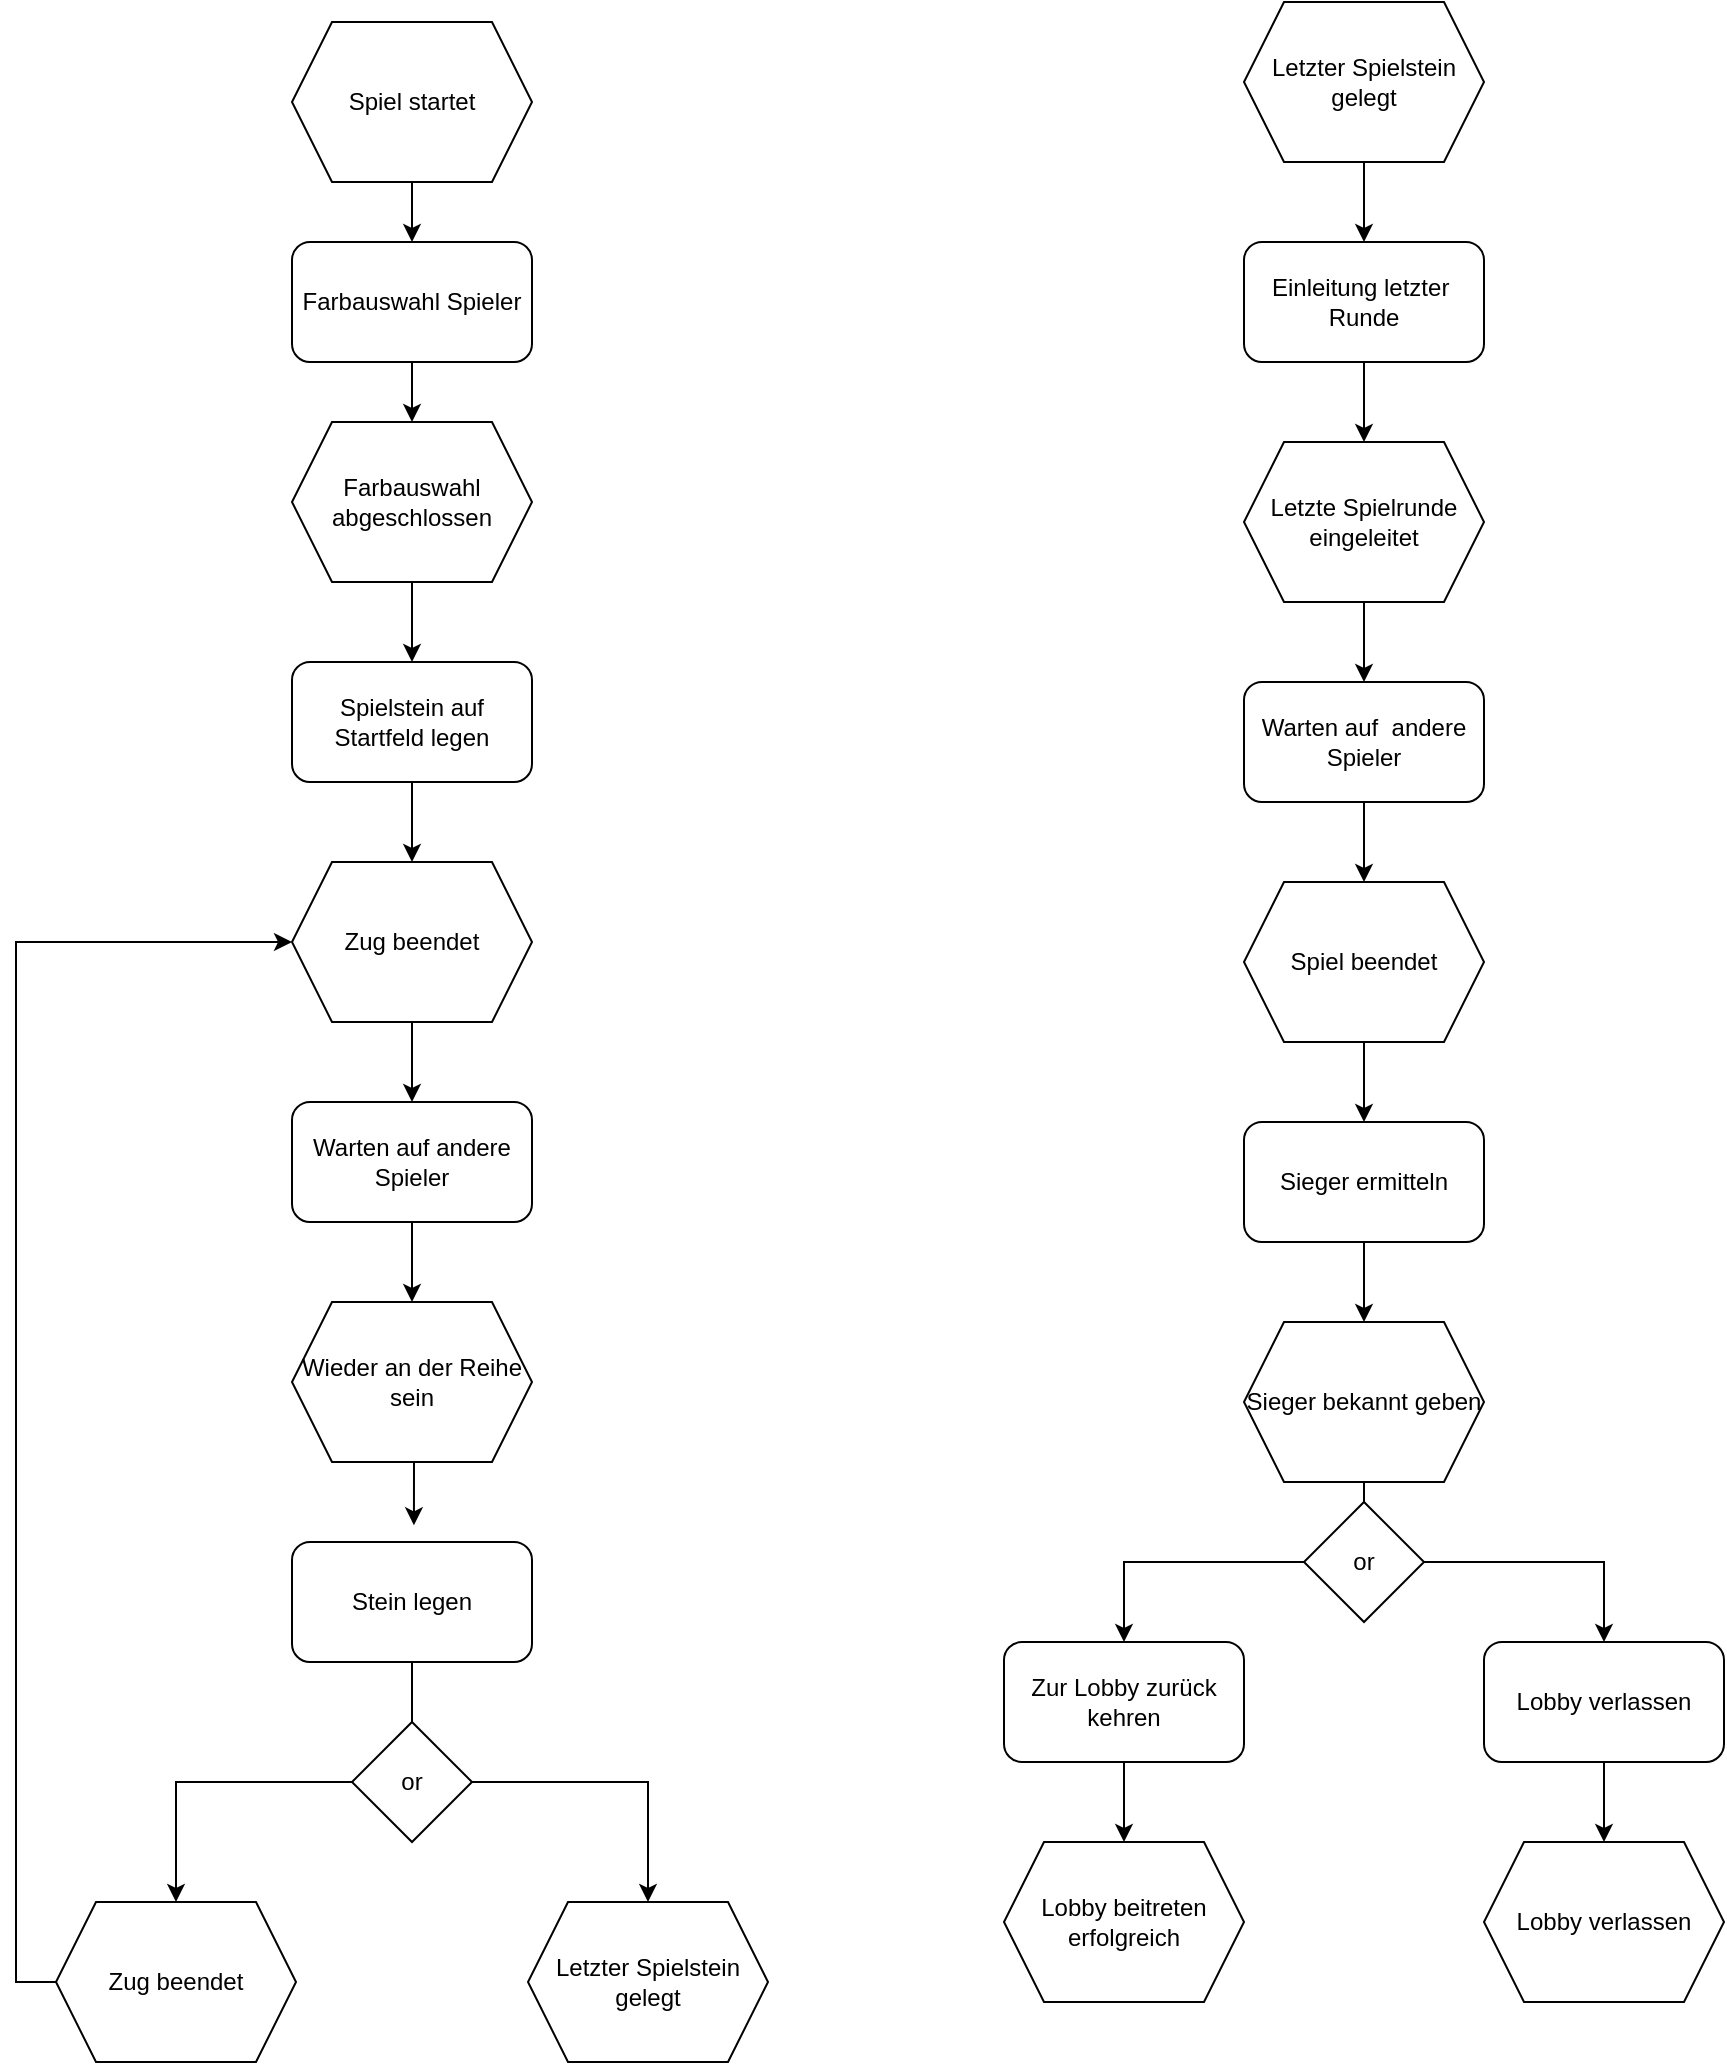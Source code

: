 <mxfile version="21.6.2" type="device" pages="11">
  <diagram name="P:Spielablauf" id="DJquWtbpKmv5-RaGGLCG">
    <mxGraphModel dx="880" dy="470" grid="1" gridSize="10" guides="1" tooltips="1" connect="1" arrows="1" fold="1" page="1" pageScale="1" pageWidth="827" pageHeight="1169" math="0" shadow="0">
      <root>
        <mxCell id="0" />
        <mxCell id="1" parent="0" />
        <mxCell id="xyzOmMJZ_kmUSCeaC7L2-3" style="edgeStyle=orthogonalEdgeStyle;rounded=0;orthogonalLoop=1;jettySize=auto;html=1;exitX=0.5;exitY=1;exitDx=0;exitDy=0;entryX=0.5;entryY=0;entryDx=0;entryDy=0;" edge="1" parent="1" source="xyzOmMJZ_kmUSCeaC7L2-1" target="xyzOmMJZ_kmUSCeaC7L2-2">
          <mxGeometry relative="1" as="geometry" />
        </mxCell>
        <mxCell id="xyzOmMJZ_kmUSCeaC7L2-1" value="Spiel startet" style="shape=hexagon;perimeter=hexagonPerimeter2;whiteSpace=wrap;html=1;fixedSize=1;" vertex="1" parent="1">
          <mxGeometry x="294" y="50" width="120" height="80" as="geometry" />
        </mxCell>
        <mxCell id="xyzOmMJZ_kmUSCeaC7L2-5" style="edgeStyle=orthogonalEdgeStyle;rounded=0;orthogonalLoop=1;jettySize=auto;html=1;exitX=0.5;exitY=1;exitDx=0;exitDy=0;entryX=0.5;entryY=0;entryDx=0;entryDy=0;" edge="1" parent="1" source="xyzOmMJZ_kmUSCeaC7L2-2" target="xyzOmMJZ_kmUSCeaC7L2-4">
          <mxGeometry relative="1" as="geometry" />
        </mxCell>
        <mxCell id="xyzOmMJZ_kmUSCeaC7L2-2" value="Farbauswahl Spieler" style="rounded=1;whiteSpace=wrap;html=1;" vertex="1" parent="1">
          <mxGeometry x="294" y="160" width="120" height="60" as="geometry" />
        </mxCell>
        <mxCell id="xyzOmMJZ_kmUSCeaC7L2-7" style="edgeStyle=orthogonalEdgeStyle;rounded=0;orthogonalLoop=1;jettySize=auto;html=1;exitX=0.5;exitY=1;exitDx=0;exitDy=0;entryX=0.5;entryY=0;entryDx=0;entryDy=0;" edge="1" parent="1" source="xyzOmMJZ_kmUSCeaC7L2-4" target="xyzOmMJZ_kmUSCeaC7L2-6">
          <mxGeometry relative="1" as="geometry" />
        </mxCell>
        <mxCell id="xyzOmMJZ_kmUSCeaC7L2-4" value="Farbauswahl abgeschlossen" style="shape=hexagon;perimeter=hexagonPerimeter2;whiteSpace=wrap;html=1;fixedSize=1;" vertex="1" parent="1">
          <mxGeometry x="294" y="250" width="120" height="80" as="geometry" />
        </mxCell>
        <mxCell id="xyzOmMJZ_kmUSCeaC7L2-9" style="edgeStyle=orthogonalEdgeStyle;rounded=0;orthogonalLoop=1;jettySize=auto;html=1;exitX=0.5;exitY=1;exitDx=0;exitDy=0;entryX=0.5;entryY=0;entryDx=0;entryDy=0;" edge="1" parent="1" source="xyzOmMJZ_kmUSCeaC7L2-6" target="xyzOmMJZ_kmUSCeaC7L2-8">
          <mxGeometry relative="1" as="geometry" />
        </mxCell>
        <mxCell id="xyzOmMJZ_kmUSCeaC7L2-6" value="Spielstein auf Startfeld legen" style="rounded=1;whiteSpace=wrap;html=1;" vertex="1" parent="1">
          <mxGeometry x="294" y="370" width="120" height="60" as="geometry" />
        </mxCell>
        <mxCell id="xyzOmMJZ_kmUSCeaC7L2-11" style="edgeStyle=orthogonalEdgeStyle;rounded=0;orthogonalLoop=1;jettySize=auto;html=1;exitX=0.5;exitY=1;exitDx=0;exitDy=0;entryX=0.5;entryY=0;entryDx=0;entryDy=0;" edge="1" parent="1" source="xyzOmMJZ_kmUSCeaC7L2-8" target="xyzOmMJZ_kmUSCeaC7L2-10">
          <mxGeometry relative="1" as="geometry" />
        </mxCell>
        <mxCell id="xyzOmMJZ_kmUSCeaC7L2-8" value="Zug beendet" style="shape=hexagon;perimeter=hexagonPerimeter2;whiteSpace=wrap;html=1;fixedSize=1;" vertex="1" parent="1">
          <mxGeometry x="294" y="470" width="120" height="80" as="geometry" />
        </mxCell>
        <mxCell id="xyzOmMJZ_kmUSCeaC7L2-13" style="edgeStyle=orthogonalEdgeStyle;rounded=0;orthogonalLoop=1;jettySize=auto;html=1;exitX=0.5;exitY=1;exitDx=0;exitDy=0;entryX=0.5;entryY=0;entryDx=0;entryDy=0;" edge="1" parent="1" source="xyzOmMJZ_kmUSCeaC7L2-10" target="xyzOmMJZ_kmUSCeaC7L2-12">
          <mxGeometry relative="1" as="geometry" />
        </mxCell>
        <mxCell id="xyzOmMJZ_kmUSCeaC7L2-10" value="Warten auf andere Spieler" style="rounded=1;whiteSpace=wrap;html=1;" vertex="1" parent="1">
          <mxGeometry x="294" y="590" width="120" height="60" as="geometry" />
        </mxCell>
        <mxCell id="xyzOmMJZ_kmUSCeaC7L2-15" style="edgeStyle=orthogonalEdgeStyle;rounded=0;orthogonalLoop=1;jettySize=auto;html=1;exitX=0.5;exitY=1;exitDx=0;exitDy=0;entryX=0.508;entryY=-0.139;entryDx=0;entryDy=0;entryPerimeter=0;" edge="1" parent="1" source="xyzOmMJZ_kmUSCeaC7L2-12" target="xyzOmMJZ_kmUSCeaC7L2-14">
          <mxGeometry relative="1" as="geometry" />
        </mxCell>
        <mxCell id="xyzOmMJZ_kmUSCeaC7L2-12" value="Wieder an der Reihe sein" style="shape=hexagon;perimeter=hexagonPerimeter2;whiteSpace=wrap;html=1;fixedSize=1;" vertex="1" parent="1">
          <mxGeometry x="294" y="690" width="120" height="80" as="geometry" />
        </mxCell>
        <mxCell id="xyzOmMJZ_kmUSCeaC7L2-18" style="edgeStyle=orthogonalEdgeStyle;rounded=0;orthogonalLoop=1;jettySize=auto;html=1;exitX=0.5;exitY=1;exitDx=0;exitDy=0;entryX=0.5;entryY=0;entryDx=0;entryDy=0;" edge="1" parent="1" source="xyzOmMJZ_kmUSCeaC7L2-14" target="xyzOmMJZ_kmUSCeaC7L2-16">
          <mxGeometry relative="1" as="geometry" />
        </mxCell>
        <mxCell id="xyzOmMJZ_kmUSCeaC7L2-19" style="edgeStyle=orthogonalEdgeStyle;rounded=0;orthogonalLoop=1;jettySize=auto;html=1;exitX=0.5;exitY=1;exitDx=0;exitDy=0;entryX=0.5;entryY=0;entryDx=0;entryDy=0;" edge="1" parent="1" source="xyzOmMJZ_kmUSCeaC7L2-14" target="xyzOmMJZ_kmUSCeaC7L2-17">
          <mxGeometry relative="1" as="geometry" />
        </mxCell>
        <mxCell id="xyzOmMJZ_kmUSCeaC7L2-14" value="Stein legen" style="rounded=1;whiteSpace=wrap;html=1;" vertex="1" parent="1">
          <mxGeometry x="294" y="810" width="120" height="60" as="geometry" />
        </mxCell>
        <mxCell id="xyzOmMJZ_kmUSCeaC7L2-20" style="edgeStyle=orthogonalEdgeStyle;rounded=0;orthogonalLoop=1;jettySize=auto;html=1;exitX=0;exitY=0.5;exitDx=0;exitDy=0;entryX=0;entryY=0.5;entryDx=0;entryDy=0;" edge="1" parent="1" source="xyzOmMJZ_kmUSCeaC7L2-16" target="xyzOmMJZ_kmUSCeaC7L2-8">
          <mxGeometry relative="1" as="geometry" />
        </mxCell>
        <mxCell id="xyzOmMJZ_kmUSCeaC7L2-16" value="Zug beendet" style="shape=hexagon;perimeter=hexagonPerimeter2;whiteSpace=wrap;html=1;fixedSize=1;" vertex="1" parent="1">
          <mxGeometry x="176" y="990" width="120" height="80" as="geometry" />
        </mxCell>
        <mxCell id="xyzOmMJZ_kmUSCeaC7L2-17" value="Letzter Spielstein gelegt" style="shape=hexagon;perimeter=hexagonPerimeter2;whiteSpace=wrap;html=1;fixedSize=1;" vertex="1" parent="1">
          <mxGeometry x="412" y="990" width="120" height="80" as="geometry" />
        </mxCell>
        <mxCell id="xyzOmMJZ_kmUSCeaC7L2-21" value="or" style="rhombus;whiteSpace=wrap;html=1;" vertex="1" parent="1">
          <mxGeometry x="324" y="900" width="60" height="60" as="geometry" />
        </mxCell>
        <mxCell id="xyzOmMJZ_kmUSCeaC7L2-24" style="edgeStyle=orthogonalEdgeStyle;rounded=0;orthogonalLoop=1;jettySize=auto;html=1;exitX=0.5;exitY=1;exitDx=0;exitDy=0;entryX=0.5;entryY=0;entryDx=0;entryDy=0;" edge="1" parent="1" source="xyzOmMJZ_kmUSCeaC7L2-22" target="xyzOmMJZ_kmUSCeaC7L2-23">
          <mxGeometry relative="1" as="geometry" />
        </mxCell>
        <mxCell id="xyzOmMJZ_kmUSCeaC7L2-22" value="Letzter Spielstein gelegt" style="shape=hexagon;perimeter=hexagonPerimeter2;whiteSpace=wrap;html=1;fixedSize=1;" vertex="1" parent="1">
          <mxGeometry x="770" y="40" width="120" height="80" as="geometry" />
        </mxCell>
        <mxCell id="xyzOmMJZ_kmUSCeaC7L2-26" style="edgeStyle=orthogonalEdgeStyle;rounded=0;orthogonalLoop=1;jettySize=auto;html=1;exitX=0.5;exitY=1;exitDx=0;exitDy=0;entryX=0.5;entryY=0;entryDx=0;entryDy=0;" edge="1" parent="1" source="xyzOmMJZ_kmUSCeaC7L2-23" target="xyzOmMJZ_kmUSCeaC7L2-25">
          <mxGeometry relative="1" as="geometry" />
        </mxCell>
        <mxCell id="xyzOmMJZ_kmUSCeaC7L2-23" value="Einleitung letzter&amp;nbsp; Runde" style="rounded=1;whiteSpace=wrap;html=1;" vertex="1" parent="1">
          <mxGeometry x="770" y="160" width="120" height="60" as="geometry" />
        </mxCell>
        <mxCell id="xyzOmMJZ_kmUSCeaC7L2-28" style="edgeStyle=orthogonalEdgeStyle;rounded=0;orthogonalLoop=1;jettySize=auto;html=1;exitX=0.5;exitY=1;exitDx=0;exitDy=0;entryX=0.5;entryY=0;entryDx=0;entryDy=0;" edge="1" parent="1" source="xyzOmMJZ_kmUSCeaC7L2-25" target="xyzOmMJZ_kmUSCeaC7L2-27">
          <mxGeometry relative="1" as="geometry" />
        </mxCell>
        <mxCell id="xyzOmMJZ_kmUSCeaC7L2-25" value="Letzte Spielrunde eingeleitet" style="shape=hexagon;perimeter=hexagonPerimeter2;whiteSpace=wrap;html=1;fixedSize=1;" vertex="1" parent="1">
          <mxGeometry x="770" y="260" width="120" height="80" as="geometry" />
        </mxCell>
        <mxCell id="xyzOmMJZ_kmUSCeaC7L2-30" style="edgeStyle=orthogonalEdgeStyle;rounded=0;orthogonalLoop=1;jettySize=auto;html=1;exitX=0.5;exitY=1;exitDx=0;exitDy=0;entryX=0.5;entryY=0;entryDx=0;entryDy=0;" edge="1" parent="1" source="xyzOmMJZ_kmUSCeaC7L2-27" target="xyzOmMJZ_kmUSCeaC7L2-29">
          <mxGeometry relative="1" as="geometry" />
        </mxCell>
        <mxCell id="xyzOmMJZ_kmUSCeaC7L2-27" value="Warten auf&amp;nbsp; andere Spieler" style="rounded=1;whiteSpace=wrap;html=1;" vertex="1" parent="1">
          <mxGeometry x="770" y="380" width="120" height="60" as="geometry" />
        </mxCell>
        <mxCell id="xyzOmMJZ_kmUSCeaC7L2-32" style="edgeStyle=orthogonalEdgeStyle;rounded=0;orthogonalLoop=1;jettySize=auto;html=1;exitX=0.5;exitY=1;exitDx=0;exitDy=0;entryX=0.5;entryY=0;entryDx=0;entryDy=0;" edge="1" parent="1" source="xyzOmMJZ_kmUSCeaC7L2-29" target="xyzOmMJZ_kmUSCeaC7L2-31">
          <mxGeometry relative="1" as="geometry" />
        </mxCell>
        <mxCell id="xyzOmMJZ_kmUSCeaC7L2-29" value="Spiel beendet" style="shape=hexagon;perimeter=hexagonPerimeter2;whiteSpace=wrap;html=1;fixedSize=1;" vertex="1" parent="1">
          <mxGeometry x="770" y="480" width="120" height="80" as="geometry" />
        </mxCell>
        <mxCell id="xyzOmMJZ_kmUSCeaC7L2-34" style="edgeStyle=orthogonalEdgeStyle;rounded=0;orthogonalLoop=1;jettySize=auto;html=1;exitX=0.5;exitY=1;exitDx=0;exitDy=0;entryX=0.5;entryY=0;entryDx=0;entryDy=0;" edge="1" parent="1" source="xyzOmMJZ_kmUSCeaC7L2-31" target="xyzOmMJZ_kmUSCeaC7L2-33">
          <mxGeometry relative="1" as="geometry" />
        </mxCell>
        <mxCell id="xyzOmMJZ_kmUSCeaC7L2-31" value="Sieger ermitteln" style="rounded=1;whiteSpace=wrap;html=1;" vertex="1" parent="1">
          <mxGeometry x="770" y="600" width="120" height="60" as="geometry" />
        </mxCell>
        <mxCell id="xyzOmMJZ_kmUSCeaC7L2-37" style="edgeStyle=orthogonalEdgeStyle;rounded=0;orthogonalLoop=1;jettySize=auto;html=1;exitX=0.5;exitY=1;exitDx=0;exitDy=0;entryX=0.5;entryY=0;entryDx=0;entryDy=0;" edge="1" parent="1" source="xyzOmMJZ_kmUSCeaC7L2-33" target="xyzOmMJZ_kmUSCeaC7L2-35">
          <mxGeometry relative="1" as="geometry" />
        </mxCell>
        <mxCell id="xyzOmMJZ_kmUSCeaC7L2-38" style="edgeStyle=orthogonalEdgeStyle;rounded=0;orthogonalLoop=1;jettySize=auto;html=1;exitX=0.5;exitY=1;exitDx=0;exitDy=0;entryX=0.5;entryY=0;entryDx=0;entryDy=0;" edge="1" parent="1" source="xyzOmMJZ_kmUSCeaC7L2-33" target="xyzOmMJZ_kmUSCeaC7L2-36">
          <mxGeometry relative="1" as="geometry" />
        </mxCell>
        <mxCell id="xyzOmMJZ_kmUSCeaC7L2-33" value="Sieger bekannt geben" style="shape=hexagon;perimeter=hexagonPerimeter2;whiteSpace=wrap;html=1;fixedSize=1;" vertex="1" parent="1">
          <mxGeometry x="770" y="700" width="120" height="80" as="geometry" />
        </mxCell>
        <mxCell id="VcbR-vRNu3_h3VJqgF17-4" style="edgeStyle=orthogonalEdgeStyle;rounded=0;orthogonalLoop=1;jettySize=auto;html=1;exitX=0.5;exitY=1;exitDx=0;exitDy=0;entryX=0.5;entryY=0;entryDx=0;entryDy=0;" edge="1" parent="1" source="xyzOmMJZ_kmUSCeaC7L2-35" target="VcbR-vRNu3_h3VJqgF17-3">
          <mxGeometry relative="1" as="geometry" />
        </mxCell>
        <mxCell id="xyzOmMJZ_kmUSCeaC7L2-35" value="Zur Lobby zurück kehren" style="rounded=1;whiteSpace=wrap;html=1;" vertex="1" parent="1">
          <mxGeometry x="650" y="860" width="120" height="60" as="geometry" />
        </mxCell>
        <mxCell id="VcbR-vRNu3_h3VJqgF17-2" style="edgeStyle=orthogonalEdgeStyle;rounded=0;orthogonalLoop=1;jettySize=auto;html=1;exitX=0.5;exitY=1;exitDx=0;exitDy=0;entryX=0.5;entryY=0;entryDx=0;entryDy=0;" edge="1" parent="1" source="xyzOmMJZ_kmUSCeaC7L2-36" target="VcbR-vRNu3_h3VJqgF17-1">
          <mxGeometry relative="1" as="geometry" />
        </mxCell>
        <mxCell id="xyzOmMJZ_kmUSCeaC7L2-36" value="Lobby verlassen" style="rounded=1;whiteSpace=wrap;html=1;" vertex="1" parent="1">
          <mxGeometry x="890" y="860" width="120" height="60" as="geometry" />
        </mxCell>
        <mxCell id="xyzOmMJZ_kmUSCeaC7L2-39" value="or" style="rhombus;whiteSpace=wrap;html=1;" vertex="1" parent="1">
          <mxGeometry x="800" y="790" width="60" height="60" as="geometry" />
        </mxCell>
        <mxCell id="VcbR-vRNu3_h3VJqgF17-1" value="Lobby verlassen" style="shape=hexagon;perimeter=hexagonPerimeter2;whiteSpace=wrap;html=1;fixedSize=1;" vertex="1" parent="1">
          <mxGeometry x="890" y="960" width="120" height="80" as="geometry" />
        </mxCell>
        <mxCell id="VcbR-vRNu3_h3VJqgF17-3" value="Lobby beitreten erfolgreich" style="shape=hexagon;perimeter=hexagonPerimeter2;whiteSpace=wrap;html=1;fixedSize=1;" vertex="1" parent="1">
          <mxGeometry x="650" y="960" width="120" height="80" as="geometry" />
        </mxCell>
      </root>
    </mxGraphModel>
  </diagram>
  <diagram id="ApjKwpBCdnQG25-ZWWhn" name="P:Anwendungsstart">
    <mxGraphModel dx="1584" dy="846" grid="1" gridSize="10" guides="1" tooltips="1" connect="1" arrows="1" fold="1" page="1" pageScale="1" pageWidth="827" pageHeight="1169" math="0" shadow="0">
      <root>
        <mxCell id="0" />
        <mxCell id="1" parent="0" />
        <mxCell id="WYUCZa9kbNbPWmKUg3sC-3" style="edgeStyle=orthogonalEdgeStyle;rounded=0;orthogonalLoop=1;jettySize=auto;html=1;exitX=0.5;exitY=1;exitDx=0;exitDy=0;entryX=0.5;entryY=0;entryDx=0;entryDy=0;" edge="1" parent="1" source="jxFc8-lESTSwySgSKGS--1" target="WYUCZa9kbNbPWmKUg3sC-2">
          <mxGeometry relative="1" as="geometry" />
        </mxCell>
        <mxCell id="jxFc8-lESTSwySgSKGS--1" value="Anwendung &lt;br&gt;gestartet" style="shape=hexagon;perimeter=hexagonPerimeter2;whiteSpace=wrap;html=1;fixedSize=1;" vertex="1" parent="1">
          <mxGeometry x="200" y="40" width="120" height="80" as="geometry" />
        </mxCell>
        <mxCell id="WYUCZa9kbNbPWmKUg3sC-8" style="edgeStyle=orthogonalEdgeStyle;rounded=0;orthogonalLoop=1;jettySize=auto;html=1;exitX=0.5;exitY=1;exitDx=0;exitDy=0;entryX=0.5;entryY=0;entryDx=0;entryDy=0;" edge="1" parent="1" source="WYUCZa9kbNbPWmKUg3sC-2" target="WYUCZa9kbNbPWmKUg3sC-5">
          <mxGeometry relative="1" as="geometry" />
        </mxCell>
        <mxCell id="WYUCZa9kbNbPWmKUg3sC-9" style="edgeStyle=orthogonalEdgeStyle;rounded=0;orthogonalLoop=1;jettySize=auto;html=1;exitX=0.5;exitY=1;exitDx=0;exitDy=0;entryX=0.5;entryY=0;entryDx=0;entryDy=0;" edge="1" parent="1" source="WYUCZa9kbNbPWmKUg3sC-2" target="WYUCZa9kbNbPWmKUg3sC-4">
          <mxGeometry relative="1" as="geometry" />
        </mxCell>
        <mxCell id="WYUCZa9kbNbPWmKUg3sC-2" value="Verbindung zum Server prüfen" style="rounded=1;whiteSpace=wrap;html=1;" vertex="1" parent="1">
          <mxGeometry x="200" y="160" width="120" height="60" as="geometry" />
        </mxCell>
        <mxCell id="-gyb-Ytt9bji6nGwvfi3-2" style="edgeStyle=orthogonalEdgeStyle;rounded=0;orthogonalLoop=1;jettySize=auto;html=1;exitX=0.5;exitY=1;exitDx=0;exitDy=0;entryX=0.5;entryY=0;entryDx=0;entryDy=0;" edge="1" parent="1" source="WYUCZa9kbNbPWmKUg3sC-4" target="-gyb-Ytt9bji6nGwvfi3-1">
          <mxGeometry relative="1" as="geometry" />
        </mxCell>
        <mxCell id="TDjs0AYxj0SKle-aZqjV-2" style="edgeStyle=orthogonalEdgeStyle;rounded=0;orthogonalLoop=1;jettySize=auto;html=1;exitX=0.5;exitY=1;exitDx=0;exitDy=0;entryX=0.5;entryY=0;entryDx=0;entryDy=0;" edge="1" parent="1" source="WYUCZa9kbNbPWmKUg3sC-4" target="TDjs0AYxj0SKle-aZqjV-1">
          <mxGeometry relative="1" as="geometry" />
        </mxCell>
        <mxCell id="TDjs0AYxj0SKle-aZqjV-3" style="edgeStyle=orthogonalEdgeStyle;rounded=0;orthogonalLoop=1;jettySize=auto;html=1;exitX=0.5;exitY=1;exitDx=0;exitDy=0;" edge="1" parent="1" source="WYUCZa9kbNbPWmKUg3sC-4" target="qDAFCqbd593xzzY-cQPB-1">
          <mxGeometry relative="1" as="geometry" />
        </mxCell>
        <mxCell id="r81QR00RN9AT5v1EWGov-2" style="edgeStyle=orthogonalEdgeStyle;rounded=0;orthogonalLoop=1;jettySize=auto;html=1;exitX=0.5;exitY=1;exitDx=0;exitDy=0;entryX=0.5;entryY=0;entryDx=0;entryDy=0;" edge="1" parent="1" source="WYUCZa9kbNbPWmKUg3sC-4" target="r81QR00RN9AT5v1EWGov-1">
          <mxGeometry relative="1" as="geometry" />
        </mxCell>
        <mxCell id="WYUCZa9kbNbPWmKUg3sC-4" value="Anwendung bereit" style="shape=hexagon;perimeter=hexagonPerimeter2;whiteSpace=wrap;html=1;fixedSize=1;" vertex="1" parent="1">
          <mxGeometry x="320" y="300" width="120" height="80" as="geometry" />
        </mxCell>
        <mxCell id="WYUCZa9kbNbPWmKUg3sC-5" value="Server nicht erreichbar" style="shape=hexagon;perimeter=hexagonPerimeter2;whiteSpace=wrap;html=1;fixedSize=1;" vertex="1" parent="1">
          <mxGeometry x="80" y="300" width="120" height="80" as="geometry" />
        </mxCell>
        <mxCell id="WYUCZa9kbNbPWmKUg3sC-6" value="or" style="rhombus;whiteSpace=wrap;html=1;" vertex="1" parent="1">
          <mxGeometry x="230" y="230" width="60" height="60" as="geometry" />
        </mxCell>
        <mxCell id="-gyb-Ytt9bji6nGwvfi3-10" style="edgeStyle=orthogonalEdgeStyle;rounded=0;orthogonalLoop=1;jettySize=auto;html=1;exitX=0.5;exitY=1;exitDx=0;exitDy=0;entryX=0.5;entryY=0;entryDx=0;entryDy=0;" edge="1" parent="1" source="-gyb-Ytt9bji6nGwvfi3-1" target="-gyb-Ytt9bji6nGwvfi3-4">
          <mxGeometry relative="1" as="geometry" />
        </mxCell>
        <mxCell id="-gyb-Ytt9bji6nGwvfi3-1" value="User registrieren" style="rounded=1;whiteSpace=wrap;html=1;" vertex="1" parent="1">
          <mxGeometry x="200" y="460" width="120" height="60" as="geometry" />
        </mxCell>
        <mxCell id="-gyb-Ytt9bji6nGwvfi3-11" style="edgeStyle=orthogonalEdgeStyle;rounded=0;orthogonalLoop=1;jettySize=auto;html=1;exitX=0.5;exitY=1;exitDx=0;exitDy=0;entryX=0.5;entryY=0;entryDx=0;entryDy=0;" edge="1" parent="1" source="-gyb-Ytt9bji6nGwvfi3-4">
          <mxGeometry relative="1" as="geometry">
            <mxPoint x="260" y="680" as="targetPoint" />
          </mxGeometry>
        </mxCell>
        <mxCell id="-gyb-Ytt9bji6nGwvfi3-4" value="User registriert" style="shape=hexagon;perimeter=hexagonPerimeter2;whiteSpace=wrap;html=1;fixedSize=1;" vertex="1" parent="1">
          <mxGeometry x="200" y="560" width="120" height="80" as="geometry" />
        </mxCell>
        <mxCell id="-gyb-Ytt9bji6nGwvfi3-12" value="or" style="rhombus;whiteSpace=wrap;html=1;" vertex="1" parent="1">
          <mxGeometry x="350" y="390" width="60" height="60" as="geometry" />
        </mxCell>
        <mxCell id="qDAFCqbd593xzzY-cQPB-1" value="Anwendung schließen" style="shape=process;whiteSpace=wrap;html=1;backgroundOutline=1;" vertex="1" parent="1">
          <mxGeometry x="620" y="460" width="120" height="60" as="geometry" />
        </mxCell>
        <mxCell id="TDjs0AYxj0SKle-aZqjV-1" value="Einstellungen verwalten" style="shape=process;whiteSpace=wrap;html=1;backgroundOutline=1;" vertex="1" parent="1">
          <mxGeometry x="800" y="460" width="120" height="60" as="geometry" />
        </mxCell>
        <mxCell id="z-E1MMUQON5ymkRMuc1n-2" value="DI: 1" style="shape=step;perimeter=stepPerimeter;whiteSpace=wrap;html=1;fixedSize=1;" vertex="1" parent="1">
          <mxGeometry x="135" y="470" width="75" height="40" as="geometry" />
        </mxCell>
        <mxCell id="KYoPVUYcuBby9oYTdXOT-1" value="&lt;div style=&quot;text-align: left;&quot;&gt;&lt;span style=&quot;background-color: initial;&quot;&gt;- User Name&lt;/span&gt;&lt;/div&gt;&lt;div style=&quot;text-align: left;&quot;&gt;&lt;span style=&quot;background-color: initial;&quot;&gt;- (E-Mail)&lt;/span&gt;&lt;/div&gt;&lt;div style=&quot;text-align: left;&quot;&gt;&lt;span style=&quot;background-color: initial;&quot;&gt;- Passwort&lt;/span&gt;&lt;/div&gt;&lt;div style=&quot;text-align: left;&quot;&gt;&lt;span style=&quot;background-color: initial;&quot;&gt;- Passwort bestätigen&lt;/span&gt;&lt;/div&gt;" style="shape=note;whiteSpace=wrap;html=1;backgroundOutline=1;darkOpacity=0.05;size=17;" vertex="1" parent="1">
          <mxGeometry x="750" width="120" height="150" as="geometry" />
        </mxCell>
        <mxCell id="KYoPVUYcuBby9oYTdXOT-2" value="DI: 1" style="shape=step;perimeter=stepPerimeter;whiteSpace=wrap;html=1;fixedSize=1;" vertex="1" parent="1">
          <mxGeometry x="700" width="75" height="40" as="geometry" />
        </mxCell>
        <mxCell id="r81QR00RN9AT5v1EWGov-1" value="User Login" style="shape=process;whiteSpace=wrap;html=1;backgroundOutline=1;" vertex="1" parent="1">
          <mxGeometry x="440" y="460" width="120" height="60" as="geometry" />
        </mxCell>
        <mxCell id="r81QR00RN9AT5v1EWGov-3" value="User Login" style="shape=process;whiteSpace=wrap;html=1;backgroundOutline=1;" vertex="1" parent="1">
          <mxGeometry x="200" y="680" width="120" height="60" as="geometry" />
        </mxCell>
      </root>
    </mxGraphModel>
  </diagram>
  <diagram id="j4tyj4UfHWnRKETKnCxg" name="P:Lobbyerstellung">
    <mxGraphModel dx="792" dy="423" grid="1" gridSize="10" guides="1" tooltips="1" connect="1" arrows="1" fold="1" page="1" pageScale="1" pageWidth="827" pageHeight="1169" math="0" shadow="0">
      <root>
        <mxCell id="0" />
        <mxCell id="1" parent="0" />
        <mxCell id="3_7qOHh9srafjHYsPLcc-5" style="edgeStyle=orthogonalEdgeStyle;rounded=0;orthogonalLoop=1;jettySize=auto;html=1;exitX=0.5;exitY=1;exitDx=0;exitDy=0;entryX=0.5;entryY=0;entryDx=0;entryDy=0;" edge="1" parent="1" source="RS90DJrFsrz4ZqFC7HGo-1" target="3_7qOHh9srafjHYsPLcc-4">
          <mxGeometry relative="1" as="geometry" />
        </mxCell>
        <mxCell id="RS90DJrFsrz4ZqFC7HGo-1" value="Lobby erstellen" style="shape=process;whiteSpace=wrap;html=1;backgroundOutline=1;" vertex="1" parent="1">
          <mxGeometry x="280" y="270" width="120" height="60" as="geometry" />
        </mxCell>
        <mxCell id="1g4a0FVNASfxJcEZ8yKS-1" style="edgeStyle=orthogonalEdgeStyle;rounded=0;orthogonalLoop=1;jettySize=auto;html=1;exitX=0.5;exitY=1;exitDx=0;exitDy=0;entryX=0.5;entryY=0;entryDx=0;entryDy=0;" edge="1" parent="1" source="qrPXOqygd5XtLu-8LFdw-1" target="RS90DJrFsrz4ZqFC7HGo-1">
          <mxGeometry relative="1" as="geometry" />
        </mxCell>
        <mxCell id="qrPXOqygd5XtLu-8LFdw-1" value="User erfolgreiche eingeloggt" style="shape=hexagon;perimeter=hexagonPerimeter2;whiteSpace=wrap;html=1;fixedSize=1;" vertex="1" parent="1">
          <mxGeometry x="160" y="70" width="120" height="80" as="geometry" />
        </mxCell>
        <mxCell id="1g4a0FVNASfxJcEZ8yKS-2" style="edgeStyle=orthogonalEdgeStyle;rounded=0;orthogonalLoop=1;jettySize=auto;html=1;exitX=0.5;exitY=1;exitDx=0;exitDy=0;entryX=0.5;entryY=0;entryDx=0;entryDy=0;" edge="1" parent="1" source="qrPXOqygd5XtLu-8LFdw-2" target="RS90DJrFsrz4ZqFC7HGo-1">
          <mxGeometry relative="1" as="geometry" />
        </mxCell>
        <mxCell id="qrPXOqygd5XtLu-8LFdw-2" value="Lobby verlassen" style="shape=hexagon;perimeter=hexagonPerimeter2;whiteSpace=wrap;html=1;fixedSize=1;" vertex="1" parent="1">
          <mxGeometry x="400" y="70" width="120" height="80" as="geometry" />
        </mxCell>
        <mxCell id="P3V6w9paFyh3c1Ftkxme-1" value="or" style="rhombus;whiteSpace=wrap;html=1;" vertex="1" parent="1">
          <mxGeometry x="310" y="180" width="60" height="60" as="geometry" />
        </mxCell>
        <mxCell id="3_7qOHh9srafjHYsPLcc-10" style="edgeStyle=orthogonalEdgeStyle;rounded=0;orthogonalLoop=1;jettySize=auto;html=1;" edge="1" parent="1" source="3_7qOHh9srafjHYsPLcc-1" target="3_7qOHh9srafjHYsPLcc-9">
          <mxGeometry relative="1" as="geometry" />
        </mxCell>
        <mxCell id="3_7qOHh9srafjHYsPLcc-1" value="Lobby erstellt" style="shape=hexagon;perimeter=hexagonPerimeter2;whiteSpace=wrap;html=1;fixedSize=1;" vertex="1" parent="1">
          <mxGeometry x="280" y="470" width="120" height="80" as="geometry" />
        </mxCell>
        <mxCell id="3_7qOHh9srafjHYsPLcc-8" style="edgeStyle=orthogonalEdgeStyle;rounded=0;orthogonalLoop=1;jettySize=auto;html=1;exitX=0.5;exitY=1;exitDx=0;exitDy=0;entryX=0.5;entryY=0;entryDx=0;entryDy=0;" edge="1" parent="1" source="3_7qOHh9srafjHYsPLcc-4" target="3_7qOHh9srafjHYsPLcc-1">
          <mxGeometry relative="1" as="geometry" />
        </mxCell>
        <mxCell id="3_7qOHh9srafjHYsPLcc-4" value="Lobby&lt;br&gt;konfigurieren" style="rounded=1;whiteSpace=wrap;html=1;" vertex="1" parent="1">
          <mxGeometry x="280" y="370" width="120" height="60" as="geometry" />
        </mxCell>
        <mxCell id="3_7qOHh9srafjHYsPLcc-12" value="" style="edgeStyle=orthogonalEdgeStyle;rounded=0;orthogonalLoop=1;jettySize=auto;html=1;" edge="1" parent="1" source="3_7qOHh9srafjHYsPLcc-9" target="3_7qOHh9srafjHYsPLcc-11">
          <mxGeometry relative="1" as="geometry" />
        </mxCell>
        <mxCell id="3_7qOHh9srafjHYsPLcc-9" value="Lobby beitreten" style="rounded=1;whiteSpace=wrap;html=1;" vertex="1" parent="1">
          <mxGeometry x="280" y="600" width="120" height="60" as="geometry" />
        </mxCell>
        <mxCell id="3_7qOHh9srafjHYsPLcc-11" value="Lobby als Host beigetreten" style="shape=hexagon;perimeter=hexagonPerimeter2;whiteSpace=wrap;html=1;fixedSize=1;" vertex="1" parent="1">
          <mxGeometry x="280" y="710" width="120" height="80" as="geometry" />
        </mxCell>
        <mxCell id="1MC0Ox9_dzu8ibB03em4-1" value="DI: 1" style="shape=step;perimeter=stepPerimeter;whiteSpace=wrap;html=1;fixedSize=1;" vertex="1" parent="1">
          <mxGeometry x="220" y="380" width="75" height="40" as="geometry" />
        </mxCell>
        <mxCell id="1MC0Ox9_dzu8ibB03em4-2" value="&lt;div style=&quot;&quot;&gt;- Privat/Publik&lt;br style=&quot;border-color: var(--border-color); text-align: center;&quot;&gt;&lt;span style=&quot;text-align: center;&quot;&gt;- Passwort&lt;/span&gt;&lt;br style=&quot;border-color: var(--border-color); text-align: center;&quot;&gt;&lt;span style=&quot;text-align: center;&quot;&gt;- AI Schwierigkeitsstufe&lt;/span&gt;&lt;br&gt;&lt;/div&gt;" style="shape=note;whiteSpace=wrap;html=1;backgroundOutline=1;darkOpacity=0.05;size=17;align=left;" vertex="1" parent="1">
          <mxGeometry x="630" width="130" height="170" as="geometry" />
        </mxCell>
        <mxCell id="1MC0Ox9_dzu8ibB03em4-3" value="DI: 1" style="shape=step;perimeter=stepPerimeter;whiteSpace=wrap;html=1;fixedSize=1;" vertex="1" parent="1">
          <mxGeometry x="580" width="75" height="40" as="geometry" />
        </mxCell>
      </root>
    </mxGraphModel>
  </diagram>
  <diagram id="nWdV88qczsYQGN9kV2AZ" name="P:Lobby_beitreten">
    <mxGraphModel dx="792" dy="423" grid="1" gridSize="10" guides="1" tooltips="1" connect="1" arrows="1" fold="1" page="1" pageScale="1" pageWidth="827" pageHeight="1169" math="0" shadow="0">
      <root>
        <mxCell id="0" />
        <mxCell id="1" parent="0" />
        <mxCell id="vM-L228853huK15VpGyF-3" style="edgeStyle=orthogonalEdgeStyle;rounded=0;orthogonalLoop=1;jettySize=auto;html=1;exitX=0.5;exitY=1;exitDx=0;exitDy=0;entryX=0.5;entryY=0;entryDx=0;entryDy=0;" edge="1" parent="1" source="AoXB8o_KT40IbzL4egbR-1" target="vM-L228853huK15VpGyF-1">
          <mxGeometry relative="1" as="geometry" />
        </mxCell>
        <mxCell id="vM-L228853huK15VpGyF-4" style="edgeStyle=orthogonalEdgeStyle;rounded=0;orthogonalLoop=1;jettySize=auto;html=1;exitX=0.5;exitY=1;exitDx=0;exitDy=0;entryX=0.5;entryY=0;entryDx=0;entryDy=0;" edge="1" parent="1" source="AoXB8o_KT40IbzL4egbR-1" target="vM-L228853huK15VpGyF-2">
          <mxGeometry relative="1" as="geometry" />
        </mxCell>
        <mxCell id="AoXB8o_KT40IbzL4egbR-1" value="Lobby beitreten" style="shape=process;whiteSpace=wrap;html=1;backgroundOutline=1;" vertex="1" parent="1">
          <mxGeometry x="280" y="80" width="120" height="60" as="geometry" />
        </mxCell>
        <mxCell id="9Zqs0S3fbxBH1Mkushht-3" style="edgeStyle=orthogonalEdgeStyle;rounded=0;orthogonalLoop=1;jettySize=auto;html=1;exitX=0.5;exitY=1;exitDx=0;exitDy=0;entryX=0.5;entryY=0;entryDx=0;entryDy=0;" edge="1" parent="1" target="9Zqs0S3fbxBH1Mkushht-1">
          <mxGeometry relative="1" as="geometry">
            <mxPoint x="340" y="360" as="sourcePoint" />
          </mxGeometry>
        </mxCell>
        <mxCell id="9Zqs0S3fbxBH1Mkushht-4" style="edgeStyle=orthogonalEdgeStyle;rounded=0;orthogonalLoop=1;jettySize=auto;html=1;exitX=0.5;exitY=1;exitDx=0;exitDy=0;entryX=0.5;entryY=0;entryDx=0;entryDy=0;" edge="1" parent="1" target="9Zqs0S3fbxBH1Mkushht-2">
          <mxGeometry relative="1" as="geometry">
            <mxPoint x="340" y="360" as="sourcePoint" />
          </mxGeometry>
        </mxCell>
        <mxCell id="McMMIYFdiHnWKzRM-fDO-2" style="edgeStyle=orthogonalEdgeStyle;rounded=0;orthogonalLoop=1;jettySize=auto;html=1;exitX=0.5;exitY=1;exitDx=0;exitDy=0;entryX=0.5;entryY=0;entryDx=0;entryDy=0;" edge="1" parent="1" source="vM-L228853huK15VpGyF-1" target="9Zqs0S3fbxBH1Mkushht-5">
          <mxGeometry relative="1" as="geometry" />
        </mxCell>
        <mxCell id="vM-L228853huK15VpGyF-1" value="Public Lobby beitreten" style="rounded=1;whiteSpace=wrap;html=1;" vertex="1" parent="1">
          <mxGeometry x="160" y="220" width="120" height="60" as="geometry" />
        </mxCell>
        <mxCell id="McMMIYFdiHnWKzRM-fDO-1" style="edgeStyle=orthogonalEdgeStyle;rounded=0;orthogonalLoop=1;jettySize=auto;html=1;exitX=0.5;exitY=1;exitDx=0;exitDy=0;entryX=0.5;entryY=0;entryDx=0;entryDy=0;" edge="1" parent="1" source="vM-L228853huK15VpGyF-2" target="9Zqs0S3fbxBH1Mkushht-5">
          <mxGeometry relative="1" as="geometry" />
        </mxCell>
        <mxCell id="vM-L228853huK15VpGyF-2" value="Privater Lobby beitreten" style="rounded=1;whiteSpace=wrap;html=1;" vertex="1" parent="1">
          <mxGeometry x="450" y="220" width="120" height="60" as="geometry" />
        </mxCell>
        <mxCell id="xsMoYZwVbqlDJssQsGeB-1" value="or" style="rhombus;whiteSpace=wrap;html=1;" vertex="1" parent="1">
          <mxGeometry x="310" y="150" width="60" height="60" as="geometry" />
        </mxCell>
        <mxCell id="9Zqs0S3fbxBH1Mkushht-1" value="Lobby beitreten fehlgeschlagen" style="shape=hexagon;perimeter=hexagonPerimeter2;whiteSpace=wrap;html=1;fixedSize=1;" vertex="1" parent="1">
          <mxGeometry x="160" y="440" width="120" height="80" as="geometry" />
        </mxCell>
        <mxCell id="9Zqs0S3fbxBH1Mkushht-2" value="Lobby beitreten erfolgreich" style="shape=hexagon;perimeter=hexagonPerimeter2;whiteSpace=wrap;html=1;fixedSize=1;" vertex="1" parent="1">
          <mxGeometry x="400" y="440" width="120" height="80" as="geometry" />
        </mxCell>
        <mxCell id="9Zqs0S3fbxBH1Mkushht-5" value="or" style="rhombus;whiteSpace=wrap;html=1;" vertex="1" parent="1">
          <mxGeometry x="310" y="330" width="60" height="60" as="geometry" />
        </mxCell>
        <mxCell id="pyKFgXyXuIxfZlxsDwN--1" value="DI: 1" style="shape=step;perimeter=stepPerimeter;whiteSpace=wrap;html=1;fixedSize=1;" vertex="1" parent="1">
          <mxGeometry x="390" y="230" width="75" height="40" as="geometry" />
        </mxCell>
        <mxCell id="l94JOPZo3Q2NJlyiRm2c-1" value="&lt;div style=&quot;&quot;&gt;- Lobby Passwort&lt;/div&gt;" style="shape=note;whiteSpace=wrap;html=1;backgroundOutline=1;darkOpacity=0.05;size=17;align=left;" vertex="1" parent="1">
          <mxGeometry x="630" width="100" height="140" as="geometry" />
        </mxCell>
        <mxCell id="l94JOPZo3Q2NJlyiRm2c-2" value="DI: 1" style="shape=step;perimeter=stepPerimeter;whiteSpace=wrap;html=1;fixedSize=1;" vertex="1" parent="1">
          <mxGeometry x="580" width="75" height="40" as="geometry" />
        </mxCell>
      </root>
    </mxGraphModel>
  </diagram>
  <diagram id="l2D8RmBGcn3mSjzVBoS-" name="P:Profilverwaltung">
    <mxGraphModel dx="1619" dy="423" grid="1" gridSize="10" guides="1" tooltips="1" connect="1" arrows="1" fold="1" page="1" pageScale="1" pageWidth="827" pageHeight="1169" math="0" shadow="0">
      <root>
        <mxCell id="0" />
        <mxCell id="1" parent="0" />
        <mxCell id="prrFGoBjUIVgMLcv-E8B-2" style="edgeStyle=orthogonalEdgeStyle;rounded=0;orthogonalLoop=1;jettySize=auto;html=1;exitX=0.5;exitY=1;exitDx=0;exitDy=0;entryX=0.5;entryY=0;entryDx=0;entryDy=0;" edge="1" parent="1" source="lGlkNxEreVHBE987fJ1z-1" target="6yUilNWDJbwykSmVveXg-2">
          <mxGeometry relative="1" as="geometry" />
        </mxCell>
        <mxCell id="prrFGoBjUIVgMLcv-E8B-3" style="edgeStyle=orthogonalEdgeStyle;rounded=0;orthogonalLoop=1;jettySize=auto;html=1;exitX=0.5;exitY=1;exitDx=0;exitDy=0;entryX=0.5;entryY=0;entryDx=0;entryDy=0;" edge="1" parent="1" source="lGlkNxEreVHBE987fJ1z-1" target="6yUilNWDJbwykSmVveXg-1">
          <mxGeometry relative="1" as="geometry" />
        </mxCell>
        <mxCell id="lGlkNxEreVHBE987fJ1z-1" value="Profil verwalten" style="shape=process;whiteSpace=wrap;html=1;backgroundOutline=1;" vertex="1" parent="1">
          <mxGeometry x="280" y="80" width="120" height="60" as="geometry" />
        </mxCell>
        <mxCell id="prrFGoBjUIVgMLcv-E8B-12" style="edgeStyle=orthogonalEdgeStyle;rounded=0;orthogonalLoop=1;jettySize=auto;html=1;exitX=0.5;exitY=1;exitDx=0;exitDy=0;entryX=0.5;entryY=0;entryDx=0;entryDy=0;" edge="1" parent="1" source="6yUilNWDJbwykSmVveXg-1" target="prrFGoBjUIVgMLcv-E8B-9">
          <mxGeometry relative="1" as="geometry" />
        </mxCell>
        <mxCell id="prrFGoBjUIVgMLcv-E8B-13" style="edgeStyle=orthogonalEdgeStyle;rounded=0;orthogonalLoop=1;jettySize=auto;html=1;exitX=0.5;exitY=1;exitDx=0;exitDy=0;entryX=0.5;entryY=0;entryDx=0;entryDy=0;" edge="1" parent="1" source="6yUilNWDJbwykSmVveXg-1" target="prrFGoBjUIVgMLcv-E8B-10">
          <mxGeometry relative="1" as="geometry" />
        </mxCell>
        <mxCell id="prrFGoBjUIVgMLcv-E8B-15" style="edgeStyle=orthogonalEdgeStyle;rounded=0;orthogonalLoop=1;jettySize=auto;html=1;exitX=0.5;exitY=1;exitDx=0;exitDy=0;entryX=0.5;entryY=0;entryDx=0;entryDy=0;" edge="1" parent="1" source="6yUilNWDJbwykSmVveXg-1" target="prrFGoBjUIVgMLcv-E8B-14">
          <mxGeometry relative="1" as="geometry" />
        </mxCell>
        <mxCell id="6yUilNWDJbwykSmVveXg-1" value="Profil bearbeiten" style="rounded=1;whiteSpace=wrap;html=1;" vertex="1" parent="1">
          <mxGeometry x="10" y="220" width="120" height="60" as="geometry" />
        </mxCell>
        <mxCell id="b1GSTPM1yaaruCux80Ub-4" style="edgeStyle=orthogonalEdgeStyle;rounded=0;orthogonalLoop=1;jettySize=auto;html=1;exitX=0.5;exitY=1;exitDx=0;exitDy=0;entryX=0.5;entryY=0;entryDx=0;entryDy=0;" edge="1" parent="1" source="6yUilNWDJbwykSmVveXg-2" target="b1GSTPM1yaaruCux80Ub-2">
          <mxGeometry relative="1" as="geometry" />
        </mxCell>
        <mxCell id="b1GSTPM1yaaruCux80Ub-5" style="edgeStyle=orthogonalEdgeStyle;rounded=0;orthogonalLoop=1;jettySize=auto;html=1;exitX=0.5;exitY=1;exitDx=0;exitDy=0;entryX=0.5;entryY=0;entryDx=0;entryDy=0;" edge="1" parent="1" source="6yUilNWDJbwykSmVveXg-2" target="b1GSTPM1yaaruCux80Ub-1">
          <mxGeometry relative="1" as="geometry" />
        </mxCell>
        <mxCell id="6yUilNWDJbwykSmVveXg-2" value="Profil löschen" style="rounded=1;whiteSpace=wrap;html=1;" vertex="1" parent="1">
          <mxGeometry x="501" y="220" width="120" height="60" as="geometry" />
        </mxCell>
        <mxCell id="prrFGoBjUIVgMLcv-E8B-1" value="or" style="rhombus;whiteSpace=wrap;html=1;" vertex="1" parent="1">
          <mxGeometry x="310" y="150" width="60" height="60" as="geometry" />
        </mxCell>
        <mxCell id="prrFGoBjUIVgMLcv-E8B-6" value="DI: 1" style="shape=step;perimeter=stepPerimeter;whiteSpace=wrap;html=1;fixedSize=1;" vertex="1" parent="1">
          <mxGeometry x="-50" y="230" width="75" height="40" as="geometry" />
        </mxCell>
        <mxCell id="prrFGoBjUIVgMLcv-E8B-9" value="Änderung verworfen" style="shape=hexagon;perimeter=hexagonPerimeter2;whiteSpace=wrap;html=1;fixedSize=1;" vertex="1" parent="1">
          <mxGeometry x="-147.5" y="380" width="120" height="80" as="geometry" />
        </mxCell>
        <mxCell id="prrFGoBjUIVgMLcv-E8B-10" value="Änderung &lt;br&gt;gespeichert" style="shape=hexagon;perimeter=hexagonPerimeter2;whiteSpace=wrap;html=1;fixedSize=1;" vertex="1" parent="1">
          <mxGeometry x="160" y="380" width="120" height="80" as="geometry" />
        </mxCell>
        <mxCell id="prrFGoBjUIVgMLcv-E8B-11" value="or" style="rhombus;whiteSpace=wrap;html=1;" vertex="1" parent="1">
          <mxGeometry x="40" y="300" width="60" height="60" as="geometry" />
        </mxCell>
        <mxCell id="prrFGoBjUIVgMLcv-E8B-14" value="Änderung fehlgeschlagen" style="shape=hexagon;perimeter=hexagonPerimeter2;whiteSpace=wrap;html=1;fixedSize=1;" vertex="1" parent="1">
          <mxGeometry x="10" y="380" width="120" height="80" as="geometry" />
        </mxCell>
        <mxCell id="prrFGoBjUIVgMLcv-E8B-16" value="DI: 2" style="shape=step;perimeter=stepPerimeter;whiteSpace=wrap;html=1;fixedSize=1;" vertex="1" parent="1">
          <mxGeometry x="440" y="230" width="75" height="40" as="geometry" />
        </mxCell>
        <mxCell id="prrFGoBjUIVgMLcv-E8B-18" value="- User Name&lt;br&gt;- (E-Mail)&lt;br&gt;- Passwort&lt;br&gt;- (Profilbild)&lt;br&gt;- Bevorzugte Farbe" style="shape=note;whiteSpace=wrap;html=1;backgroundOutline=1;darkOpacity=0.05;size=17;" vertex="1" parent="1">
          <mxGeometry x="750" width="120" height="150" as="geometry" />
        </mxCell>
        <mxCell id="prrFGoBjUIVgMLcv-E8B-19" value="DI: 1" style="shape=step;perimeter=stepPerimeter;whiteSpace=wrap;html=1;fixedSize=1;" vertex="1" parent="1">
          <mxGeometry x="700" width="75" height="40" as="geometry" />
        </mxCell>
        <mxCell id="prrFGoBjUIVgMLcv-E8B-20" value="- Passwort eingeben" style="shape=note;whiteSpace=wrap;html=1;backgroundOutline=1;darkOpacity=0.05;size=17;" vertex="1" parent="1">
          <mxGeometry x="750" y="200" width="90" height="130" as="geometry" />
        </mxCell>
        <mxCell id="prrFGoBjUIVgMLcv-E8B-21" value="DI: 2" style="shape=step;perimeter=stepPerimeter;whiteSpace=wrap;html=1;fixedSize=1;" vertex="1" parent="1">
          <mxGeometry x="700" y="200" width="75" height="40" as="geometry" />
        </mxCell>
        <mxCell id="b1GSTPM1yaaruCux80Ub-1" value="Löschen &lt;br&gt;erfolgreich" style="shape=hexagon;perimeter=hexagonPerimeter2;whiteSpace=wrap;html=1;fixedSize=1;" vertex="1" parent="1">
          <mxGeometry x="621" y="380" width="120" height="80" as="geometry" />
        </mxCell>
        <mxCell id="b1GSTPM1yaaruCux80Ub-2" value="Löschen fehlgeschlagen" style="shape=hexagon;perimeter=hexagonPerimeter2;whiteSpace=wrap;html=1;fixedSize=1;" vertex="1" parent="1">
          <mxGeometry x="381" y="380" width="120" height="80" as="geometry" />
        </mxCell>
        <mxCell id="b1GSTPM1yaaruCux80Ub-3" value="or" style="rhombus;whiteSpace=wrap;html=1;" vertex="1" parent="1">
          <mxGeometry x="531" y="300" width="60" height="60" as="geometry" />
        </mxCell>
      </root>
    </mxGraphModel>
  </diagram>
  <diagram id="5zSJ5KB9_0NHikjkasRl" name="P:Anwendung_schließen">
    <mxGraphModel dx="-35" dy="423" grid="1" gridSize="10" guides="1" tooltips="1" connect="1" arrows="1" fold="1" page="1" pageScale="1" pageWidth="827" pageHeight="1169" math="0" shadow="0">
      <root>
        <mxCell id="0" />
        <mxCell id="1" parent="0" />
        <mxCell id="NZWD1o8t28mtkQjIiYR6-3" style="edgeStyle=orthogonalEdgeStyle;rounded=0;orthogonalLoop=1;jettySize=auto;html=1;exitX=0.5;exitY=1;exitDx=0;exitDy=0;entryX=0.5;entryY=0;entryDx=0;entryDy=0;" edge="1" parent="1" source="F2CoF95psQH8BN8DpEvB-1" target="NZWD1o8t28mtkQjIiYR6-1">
          <mxGeometry relative="1" as="geometry" />
        </mxCell>
        <mxCell id="F2CoF95psQH8BN8DpEvB-1" value="Anwendung schließen" style="shape=process;whiteSpace=wrap;html=1;backgroundOutline=1;" vertex="1" parent="1">
          <mxGeometry x="1080" y="40" width="120" height="60" as="geometry" />
        </mxCell>
        <mxCell id="NZWD1o8t28mtkQjIiYR6-4" style="edgeStyle=orthogonalEdgeStyle;rounded=0;orthogonalLoop=1;jettySize=auto;html=1;exitX=0.5;exitY=1;exitDx=0;exitDy=0;entryX=0.5;entryY=0;entryDx=0;entryDy=0;" edge="1" parent="1" source="NZWD1o8t28mtkQjIiYR6-1" target="NZWD1o8t28mtkQjIiYR6-2">
          <mxGeometry relative="1" as="geometry" />
        </mxCell>
        <mxCell id="NZWD1o8t28mtkQjIiYR6-1" value="Goodbye-Screen anzeigen" style="rounded=1;whiteSpace=wrap;html=1;" vertex="1" parent="1">
          <mxGeometry x="1080" y="140" width="120" height="60" as="geometry" />
        </mxCell>
        <mxCell id="NZWD1o8t28mtkQjIiYR6-2" value="Anwendung geschlossen" style="shape=hexagon;perimeter=hexagonPerimeter2;whiteSpace=wrap;html=1;fixedSize=1;" vertex="1" parent="1">
          <mxGeometry x="1080" y="240" width="120" height="80" as="geometry" />
        </mxCell>
      </root>
    </mxGraphModel>
  </diagram>
  <diagram id="81O7ZNMa0xXhu67YlXMF" name="P:Ausloggen">
    <mxGraphModel dx="-35" dy="423" grid="1" gridSize="10" guides="1" tooltips="1" connect="1" arrows="1" fold="1" page="1" pageScale="1" pageWidth="827" pageHeight="1169" math="0" shadow="0">
      <root>
        <mxCell id="0" />
        <mxCell id="1" parent="0" />
        <mxCell id="GjjeudiyBm4B0a5NBWuv-2" style="edgeStyle=orthogonalEdgeStyle;rounded=0;orthogonalLoop=1;jettySize=auto;html=1;exitX=0.5;exitY=1;exitDx=0;exitDy=0;entryX=0.5;entryY=0;entryDx=0;entryDy=0;" edge="1" parent="1" source="OE0WFCirHhgnfAGxqexb-1" target="OE0WFCirHhgnfAGxqexb-2">
          <mxGeometry relative="1" as="geometry" />
        </mxCell>
        <mxCell id="OE0WFCirHhgnfAGxqexb-1" value="Ausloggen" style="shape=process;whiteSpace=wrap;html=1;backgroundOutline=1;" vertex="1" parent="1">
          <mxGeometry x="1121" y="40" width="120" height="60" as="geometry" />
        </mxCell>
        <mxCell id="GjjeudiyBm4B0a5NBWuv-3" style="edgeStyle=orthogonalEdgeStyle;rounded=0;orthogonalLoop=1;jettySize=auto;html=1;exitX=0.5;exitY=1;exitDx=0;exitDy=0;entryX=0.5;entryY=0;entryDx=0;entryDy=0;" edge="1" parent="1" source="OE0WFCirHhgnfAGxqexb-2" target="GjjeudiyBm4B0a5NBWuv-1">
          <mxGeometry relative="1" as="geometry" />
        </mxCell>
        <mxCell id="OE0WFCirHhgnfAGxqexb-2" value="Anwendung neu starten" style="rounded=1;whiteSpace=wrap;html=1;" vertex="1" parent="1">
          <mxGeometry x="1121" y="140" width="120" height="60" as="geometry" />
        </mxCell>
        <mxCell id="GjjeudiyBm4B0a5NBWuv-1" value="Anwendung &lt;br&gt;gestartet" style="shape=hexagon;perimeter=hexagonPerimeter2;whiteSpace=wrap;html=1;fixedSize=1;" vertex="1" parent="1">
          <mxGeometry x="1121" y="240" width="120" height="80" as="geometry" />
        </mxCell>
      </root>
    </mxGraphModel>
  </diagram>
  <diagram id="zRmyy1nXjGx9KVRED5Xu" name="P:Einstellungen">
    <mxGraphModel dx="-35" dy="423" grid="1" gridSize="10" guides="1" tooltips="1" connect="1" arrows="1" fold="1" page="1" pageScale="1" pageWidth="827" pageHeight="1169" math="0" shadow="0">
      <root>
        <mxCell id="0" />
        <mxCell id="1" parent="0" />
        <mxCell id="OBnF1sKIJDKaqrBxP7of-10" style="edgeStyle=orthogonalEdgeStyle;rounded=0;orthogonalLoop=1;jettySize=auto;html=1;exitX=0.5;exitY=1;exitDx=0;exitDy=0;entryX=0.5;entryY=0;entryDx=0;entryDy=0;" edge="1" parent="1" source="IAPaUUQjp6V65KYGTaL_-1" target="OBnF1sKIJDKaqrBxP7of-4">
          <mxGeometry relative="1" as="geometry" />
        </mxCell>
        <mxCell id="IAPaUUQjp6V65KYGTaL_-1" value="Einstellungen verwalten" style="shape=process;whiteSpace=wrap;html=1;backgroundOutline=1;" vertex="1" parent="1">
          <mxGeometry x="1124.75" y="80" width="120" height="60" as="geometry" />
        </mxCell>
        <mxCell id="OBnF1sKIJDKaqrBxP7of-2" style="edgeStyle=orthogonalEdgeStyle;rounded=0;orthogonalLoop=1;jettySize=auto;html=1;exitX=0.5;exitY=1;exitDx=0;exitDy=0;entryX=0.5;entryY=0;entryDx=0;entryDy=0;" edge="1" parent="1" source="OBnF1sKIJDKaqrBxP7of-4" target="OBnF1sKIJDKaqrBxP7of-7">
          <mxGeometry relative="1" as="geometry" />
        </mxCell>
        <mxCell id="OBnF1sKIJDKaqrBxP7of-4" value="Einstellungen bearbeiten" style="rounded=1;whiteSpace=wrap;html=1;" vertex="1" parent="1">
          <mxGeometry x="1124.75" y="180" width="120" height="60" as="geometry" />
        </mxCell>
        <mxCell id="OBnF1sKIJDKaqrBxP7of-5" value="DI: 1" style="shape=step;perimeter=stepPerimeter;whiteSpace=wrap;html=1;fixedSize=1;" vertex="1" parent="1">
          <mxGeometry x="1064.75" y="190" width="75" height="40" as="geometry" />
        </mxCell>
        <mxCell id="OBnF1sKIJDKaqrBxP7of-7" value="Einstellungen&lt;br&gt;gespeichert" style="shape=hexagon;perimeter=hexagonPerimeter2;whiteSpace=wrap;html=1;fixedSize=1;" vertex="1" parent="1">
          <mxGeometry x="1124.75" y="280" width="120" height="80" as="geometry" />
        </mxCell>
        <mxCell id="wqCfie6pguq9eshTs1Fp-1" value="-Audioeinstellungen:&lt;br&gt;&lt;span style=&quot;white-space: pre;&quot;&gt;&#x9;&lt;/span&gt;- Musik Lautstärke&lt;br&gt;&lt;span style=&quot;white-space: pre;&quot;&gt;&#x9;&lt;/span&gt;- Geräusch Lautstärke&lt;br&gt;- Anwendungseinstellungen:&lt;br&gt;&lt;span style=&quot;white-space: pre;&quot;&gt;&#x9;&lt;/span&gt;- Vollbild/Fenster-modus&lt;br&gt;" style="shape=note;whiteSpace=wrap;html=1;backgroundOutline=1;darkOpacity=0.05;size=17;align=left;" vertex="1" parent="1">
          <mxGeometry x="1440" y="20" width="170" height="180" as="geometry" />
        </mxCell>
        <mxCell id="wqCfie6pguq9eshTs1Fp-2" value="DI: 1" style="shape=step;perimeter=stepPerimeter;whiteSpace=wrap;html=1;fixedSize=1;" vertex="1" parent="1">
          <mxGeometry x="1390" y="20" width="75" height="40" as="geometry" />
        </mxCell>
      </root>
    </mxGraphModel>
  </diagram>
  <diagram id="_jff9xnt5anW7qKPR2eg" name="P:User_Login">
    <mxGraphModel dx="792" dy="423" grid="1" gridSize="10" guides="1" tooltips="1" connect="1" arrows="1" fold="1" page="1" pageScale="1" pageWidth="827" pageHeight="1169" math="0" shadow="0">
      <root>
        <mxCell id="0" />
        <mxCell id="1" parent="0" />
        <mxCell id="5lPaaKRtVNotah8RF6kI-1" style="edgeStyle=orthogonalEdgeStyle;rounded=0;orthogonalLoop=1;jettySize=auto;html=1;exitX=0.5;exitY=1;exitDx=0;exitDy=0;entryX=0.5;entryY=0;entryDx=0;entryDy=0;" edge="1" parent="1" source="5lPaaKRtVNotah8RF6kI-3" target="5lPaaKRtVNotah8RF6kI-4">
          <mxGeometry relative="1" as="geometry" />
        </mxCell>
        <mxCell id="5lPaaKRtVNotah8RF6kI-2" style="edgeStyle=orthogonalEdgeStyle;rounded=0;orthogonalLoop=1;jettySize=auto;html=1;exitX=0.5;exitY=1;exitDx=0;exitDy=0;entryX=0.5;entryY=0;entryDx=0;entryDy=0;" edge="1" parent="1" source="5lPaaKRtVNotah8RF6kI-3">
          <mxGeometry relative="1" as="geometry">
            <mxPoint x="540" y="300" as="targetPoint" />
          </mxGeometry>
        </mxCell>
        <mxCell id="5lPaaKRtVNotah8RF6kI-3" value="User Login" style="rounded=1;whiteSpace=wrap;html=1;" vertex="1" parent="1">
          <mxGeometry x="360" y="160" width="120" height="60" as="geometry" />
        </mxCell>
        <mxCell id="5lPaaKRtVNotah8RF6kI-4" value="Login fehlgeschlagen" style="shape=hexagon;perimeter=hexagonPerimeter2;whiteSpace=wrap;html=1;fixedSize=1;" vertex="1" parent="1">
          <mxGeometry x="240" y="300" width="120" height="80" as="geometry" />
        </mxCell>
        <mxCell id="5lPaaKRtVNotah8RF6kI-5" value="or" style="rhombus;whiteSpace=wrap;html=1;" vertex="1" parent="1">
          <mxGeometry x="390" y="230" width="60" height="60" as="geometry" />
        </mxCell>
        <mxCell id="tPlFEworyQqfWj6sPRbr-2" style="edgeStyle=orthogonalEdgeStyle;rounded=0;orthogonalLoop=1;jettySize=auto;html=1;exitX=0.5;exitY=1;exitDx=0;exitDy=0;entryX=0.5;entryY=0;entryDx=0;entryDy=0;" edge="1" parent="1" source="5lPaaKRtVNotah8RF6kI-12" target="tPlFEworyQqfWj6sPRbr-1">
          <mxGeometry relative="1" as="geometry" />
        </mxCell>
        <mxCell id="5lPaaKRtVNotah8RF6kI-12" value="User erfolgreich eingeloggt" style="shape=hexagon;perimeter=hexagonPerimeter2;whiteSpace=wrap;html=1;fixedSize=1;" vertex="1" parent="1">
          <mxGeometry x="480" y="300" width="120" height="80" as="geometry" />
        </mxCell>
        <mxCell id="5lPaaKRtVNotah8RF6kI-20" value="DI: 1" style="shape=step;perimeter=stepPerimeter;whiteSpace=wrap;html=1;fixedSize=1;" vertex="1" parent="1">
          <mxGeometry x="300" y="170" width="75" height="40" as="geometry" />
        </mxCell>
        <mxCell id="1J6ufGLNNgxUFDYDtswD-1" value="&lt;div style=&quot;text-align: left;&quot;&gt;&lt;span style=&quot;background-color: initial;&quot;&gt;- User Name&lt;/span&gt;&lt;/div&gt;&lt;div style=&quot;text-align: left;&quot;&gt;&lt;span style=&quot;background-color: initial;&quot;&gt;- (E-Mail)&lt;/span&gt;&lt;/div&gt;&lt;div style=&quot;text-align: left;&quot;&gt;&lt;span style=&quot;background-color: initial;&quot;&gt;- Passwort&lt;/span&gt;&lt;/div&gt;" style="shape=note;whiteSpace=wrap;html=1;backgroundOutline=1;darkOpacity=0.05;size=17;" vertex="1" parent="1">
          <mxGeometry x="730" y="100" width="120" height="150" as="geometry" />
        </mxCell>
        <mxCell id="1J6ufGLNNgxUFDYDtswD-2" value="DI: 1" style="shape=step;perimeter=stepPerimeter;whiteSpace=wrap;html=1;fixedSize=1;" vertex="1" parent="1">
          <mxGeometry x="680" y="100" width="75" height="40" as="geometry" />
        </mxCell>
        <mxCell id="jYb3gE1mOI_zABA0nOw7-2" style="edgeStyle=orthogonalEdgeStyle;rounded=0;orthogonalLoop=1;jettySize=auto;html=1;exitX=0.5;exitY=1;exitDx=0;exitDy=0;entryX=0.5;entryY=0;entryDx=0;entryDy=0;" edge="1" parent="1" source="jYb3gE1mOI_zABA0nOw7-1" target="5lPaaKRtVNotah8RF6kI-3">
          <mxGeometry relative="1" as="geometry" />
        </mxCell>
        <mxCell id="jYb3gE1mOI_zABA0nOw7-1" value="User Login" style="shape=process;whiteSpace=wrap;html=1;backgroundOutline=1;" vertex="1" parent="1">
          <mxGeometry x="360" y="60" width="120" height="60" as="geometry" />
        </mxCell>
        <mxCell id="tPlFEworyQqfWj6sPRbr-1" value="Hauptmenü aufrufen" style="shape=process;whiteSpace=wrap;html=1;backgroundOutline=1;" vertex="1" parent="1">
          <mxGeometry x="480" y="420" width="120" height="60" as="geometry" />
        </mxCell>
      </root>
    </mxGraphModel>
  </diagram>
  <diagram id="P7BoYX4oYxATNRrFOqsJ" name="P:Hauptmenü">
    <mxGraphModel dx="932" dy="498" grid="1" gridSize="10" guides="1" tooltips="1" connect="1" arrows="1" fold="1" page="1" pageScale="1" pageWidth="827" pageHeight="1169" math="0" shadow="0">
      <root>
        <mxCell id="0" />
        <mxCell id="1" parent="0" />
        <mxCell id="aSeY-6jyey-xZ1Z8WV5w-1" value="Profil verwalten" style="shape=process;whiteSpace=wrap;html=1;backgroundOutline=1;" vertex="1" parent="1">
          <mxGeometry x="359.75" y="240" width="120" height="60" as="geometry" />
        </mxCell>
        <mxCell id="aSeY-6jyey-xZ1Z8WV5w-3" value="Lobby erstellen" style="shape=process;whiteSpace=wrap;html=1;backgroundOutline=1;" vertex="1" parent="1">
          <mxGeometry x="39.75" y="240" width="120" height="60" as="geometry" />
        </mxCell>
        <mxCell id="aSeY-6jyey-xZ1Z8WV5w-4" value="Lobby beitreten" style="shape=process;whiteSpace=wrap;html=1;backgroundOutline=1;" vertex="1" parent="1">
          <mxGeometry x="199.75" y="240" width="120" height="60" as="geometry" />
        </mxCell>
        <mxCell id="aSeY-6jyey-xZ1Z8WV5w-5" value="Anwendung schließen" style="shape=process;whiteSpace=wrap;html=1;backgroundOutline=1;" vertex="1" parent="1">
          <mxGeometry x="519.75" y="240" width="120" height="60" as="geometry" />
        </mxCell>
        <mxCell id="aSeY-6jyey-xZ1Z8WV5w-6" value="Ausloggen" style="shape=process;whiteSpace=wrap;html=1;backgroundOutline=1;" vertex="1" parent="1">
          <mxGeometry x="679.75" y="240" width="120" height="60" as="geometry" />
        </mxCell>
        <mxCell id="aSeY-6jyey-xZ1Z8WV5w-7" value="Einstellungen verwalten" style="shape=process;whiteSpace=wrap;html=1;backgroundOutline=1;" vertex="1" parent="1">
          <mxGeometry x="840.25" y="240" width="120" height="60" as="geometry" />
        </mxCell>
        <mxCell id="K-CdGsKwGhX2v7_mn5ai-2" style="edgeStyle=orthogonalEdgeStyle;rounded=0;orthogonalLoop=1;jettySize=auto;html=1;exitX=0.5;exitY=1;exitDx=0;exitDy=0;entryX=0.5;entryY=0;entryDx=0;entryDy=0;" edge="1" parent="1" source="K-CdGsKwGhX2v7_mn5ai-1" target="aSeY-6jyey-xZ1Z8WV5w-7">
          <mxGeometry relative="1" as="geometry" />
        </mxCell>
        <mxCell id="K-CdGsKwGhX2v7_mn5ai-3" style="edgeStyle=orthogonalEdgeStyle;rounded=0;orthogonalLoop=1;jettySize=auto;html=1;exitX=0.5;exitY=1;exitDx=0;exitDy=0;entryX=0.5;entryY=0;entryDx=0;entryDy=0;" edge="1" parent="1" source="K-CdGsKwGhX2v7_mn5ai-1" target="aSeY-6jyey-xZ1Z8WV5w-6">
          <mxGeometry relative="1" as="geometry" />
        </mxCell>
        <mxCell id="K-CdGsKwGhX2v7_mn5ai-4" style="edgeStyle=orthogonalEdgeStyle;rounded=0;orthogonalLoop=1;jettySize=auto;html=1;exitX=0.5;exitY=1;exitDx=0;exitDy=0;entryX=0.5;entryY=0;entryDx=0;entryDy=0;" edge="1" parent="1" source="K-CdGsKwGhX2v7_mn5ai-1" target="aSeY-6jyey-xZ1Z8WV5w-5">
          <mxGeometry relative="1" as="geometry" />
        </mxCell>
        <mxCell id="K-CdGsKwGhX2v7_mn5ai-5" style="edgeStyle=orthogonalEdgeStyle;rounded=0;orthogonalLoop=1;jettySize=auto;html=1;exitX=0.5;exitY=1;exitDx=0;exitDy=0;entryX=0.5;entryY=0;entryDx=0;entryDy=0;" edge="1" parent="1" source="K-CdGsKwGhX2v7_mn5ai-1" target="aSeY-6jyey-xZ1Z8WV5w-1">
          <mxGeometry relative="1" as="geometry" />
        </mxCell>
        <mxCell id="K-CdGsKwGhX2v7_mn5ai-6" style="edgeStyle=orthogonalEdgeStyle;rounded=0;orthogonalLoop=1;jettySize=auto;html=1;exitX=0.5;exitY=1;exitDx=0;exitDy=0;entryX=0.5;entryY=0;entryDx=0;entryDy=0;" edge="1" parent="1" source="K-CdGsKwGhX2v7_mn5ai-1" target="aSeY-6jyey-xZ1Z8WV5w-4">
          <mxGeometry relative="1" as="geometry" />
        </mxCell>
        <mxCell id="K-CdGsKwGhX2v7_mn5ai-7" style="edgeStyle=orthogonalEdgeStyle;rounded=0;orthogonalLoop=1;jettySize=auto;html=1;exitX=0.5;exitY=1;exitDx=0;exitDy=0;entryX=0.5;entryY=0;entryDx=0;entryDy=0;" edge="1" parent="1" source="K-CdGsKwGhX2v7_mn5ai-1" target="aSeY-6jyey-xZ1Z8WV5w-3">
          <mxGeometry relative="1" as="geometry" />
        </mxCell>
        <mxCell id="K-CdGsKwGhX2v7_mn5ai-1" value="Hauptmenü aufrufen" style="shape=process;whiteSpace=wrap;html=1;backgroundOutline=1;" vertex="1" parent="1">
          <mxGeometry x="440" y="40" width="120" height="60" as="geometry" />
        </mxCell>
        <mxCell id="aSeY-6jyey-xZ1Z8WV5w-2" value="or" style="rhombus;whiteSpace=wrap;html=1;" vertex="1" parent="1">
          <mxGeometry x="470" y="140" width="60" height="60" as="geometry" />
        </mxCell>
      </root>
    </mxGraphModel>
  </diagram>
  <diagram id="d8r0jQdkrhdK3LoW7hRw" name="P:Alles">
    <mxGraphModel dx="2147" dy="1874" grid="1" gridSize="10" guides="1" tooltips="1" connect="1" arrows="1" fold="1" page="1" pageScale="1" pageWidth="827" pageHeight="1169" math="0" shadow="0">
      <root>
        <mxCell id="0" />
        <mxCell id="1" parent="0" />
        <mxCell id="Xiw1ZGwJNfgrxAhbqCPK-1" style="edgeStyle=orthogonalEdgeStyle;rounded=0;orthogonalLoop=1;jettySize=auto;html=1;exitX=0.5;exitY=1;exitDx=0;exitDy=0;entryX=0.5;entryY=0;entryDx=0;entryDy=0;" edge="1" parent="1" source="Xiw1ZGwJNfgrxAhbqCPK-2" target="Xiw1ZGwJNfgrxAhbqCPK-5">
          <mxGeometry relative="1" as="geometry" />
        </mxCell>
        <mxCell id="Xiw1ZGwJNfgrxAhbqCPK-2" value="Anwendung &lt;br&gt;gestartet" style="shape=hexagon;perimeter=hexagonPerimeter2;whiteSpace=wrap;html=1;fixedSize=1;" vertex="1" parent="1">
          <mxGeometry x="200" y="40" width="120" height="80" as="geometry" />
        </mxCell>
        <mxCell id="Xiw1ZGwJNfgrxAhbqCPK-3" style="edgeStyle=orthogonalEdgeStyle;rounded=0;orthogonalLoop=1;jettySize=auto;html=1;exitX=0.5;exitY=1;exitDx=0;exitDy=0;entryX=0.5;entryY=0;entryDx=0;entryDy=0;" edge="1" parent="1" source="Xiw1ZGwJNfgrxAhbqCPK-5" target="Xiw1ZGwJNfgrxAhbqCPK-11">
          <mxGeometry relative="1" as="geometry" />
        </mxCell>
        <mxCell id="Xiw1ZGwJNfgrxAhbqCPK-4" style="edgeStyle=orthogonalEdgeStyle;rounded=0;orthogonalLoop=1;jettySize=auto;html=1;exitX=0.5;exitY=1;exitDx=0;exitDy=0;entryX=0.5;entryY=0;entryDx=0;entryDy=0;" edge="1" parent="1" source="Xiw1ZGwJNfgrxAhbqCPK-5" target="Xiw1ZGwJNfgrxAhbqCPK-10">
          <mxGeometry relative="1" as="geometry" />
        </mxCell>
        <mxCell id="Xiw1ZGwJNfgrxAhbqCPK-5" value="Verbindung zum Server prüfen" style="rounded=1;whiteSpace=wrap;html=1;" vertex="1" parent="1">
          <mxGeometry x="200" y="160" width="120" height="60" as="geometry" />
        </mxCell>
        <mxCell id="Xiw1ZGwJNfgrxAhbqCPK-6" style="edgeStyle=orthogonalEdgeStyle;rounded=0;orthogonalLoop=1;jettySize=auto;html=1;exitX=0.5;exitY=1;exitDx=0;exitDy=0;entryX=0.5;entryY=0;entryDx=0;entryDy=0;" edge="1" parent="1" source="Xiw1ZGwJNfgrxAhbqCPK-10" target="Xiw1ZGwJNfgrxAhbqCPK-14">
          <mxGeometry relative="1" as="geometry" />
        </mxCell>
        <mxCell id="Xiw1ZGwJNfgrxAhbqCPK-7" style="edgeStyle=orthogonalEdgeStyle;rounded=0;orthogonalLoop=1;jettySize=auto;html=1;exitX=0.5;exitY=1;exitDx=0;exitDy=0;entryX=0.5;entryY=0;entryDx=0;entryDy=0;" edge="1" parent="1" source="Xiw1ZGwJNfgrxAhbqCPK-10" target="Xiw1ZGwJNfgrxAhbqCPK-19">
          <mxGeometry relative="1" as="geometry" />
        </mxCell>
        <mxCell id="Xiw1ZGwJNfgrxAhbqCPK-8" style="edgeStyle=orthogonalEdgeStyle;rounded=0;orthogonalLoop=1;jettySize=auto;html=1;exitX=0.5;exitY=1;exitDx=0;exitDy=0;" edge="1" parent="1" source="Xiw1ZGwJNfgrxAhbqCPK-10" target="Xiw1ZGwJNfgrxAhbqCPK-18">
          <mxGeometry relative="1" as="geometry" />
        </mxCell>
        <mxCell id="Xiw1ZGwJNfgrxAhbqCPK-9" style="edgeStyle=orthogonalEdgeStyle;rounded=0;orthogonalLoop=1;jettySize=auto;html=1;exitX=0.5;exitY=1;exitDx=0;exitDy=0;entryX=0.5;entryY=0;entryDx=0;entryDy=0;" edge="1" parent="1" source="Xiw1ZGwJNfgrxAhbqCPK-10" target="Xiw1ZGwJNfgrxAhbqCPK-23">
          <mxGeometry relative="1" as="geometry" />
        </mxCell>
        <mxCell id="Xiw1ZGwJNfgrxAhbqCPK-10" value="Anwendung bereit" style="shape=hexagon;perimeter=hexagonPerimeter2;whiteSpace=wrap;html=1;fixedSize=1;" vertex="1" parent="1">
          <mxGeometry x="320" y="300" width="120" height="80" as="geometry" />
        </mxCell>
        <mxCell id="Xiw1ZGwJNfgrxAhbqCPK-11" value="Server nicht erreichbar" style="shape=hexagon;perimeter=hexagonPerimeter2;whiteSpace=wrap;html=1;fixedSize=1;" vertex="1" parent="1">
          <mxGeometry x="80" y="300" width="120" height="80" as="geometry" />
        </mxCell>
        <mxCell id="Xiw1ZGwJNfgrxAhbqCPK-12" value="or" style="rhombus;whiteSpace=wrap;html=1;" vertex="1" parent="1">
          <mxGeometry x="230" y="230" width="60" height="60" as="geometry" />
        </mxCell>
        <mxCell id="Xiw1ZGwJNfgrxAhbqCPK-13" style="edgeStyle=orthogonalEdgeStyle;rounded=0;orthogonalLoop=1;jettySize=auto;html=1;exitX=0.5;exitY=1;exitDx=0;exitDy=0;entryX=0.5;entryY=0;entryDx=0;entryDy=0;" edge="1" parent="1" source="Xiw1ZGwJNfgrxAhbqCPK-14" target="Xiw1ZGwJNfgrxAhbqCPK-16">
          <mxGeometry relative="1" as="geometry" />
        </mxCell>
        <mxCell id="Xiw1ZGwJNfgrxAhbqCPK-14" value="User registrieren" style="rounded=1;whiteSpace=wrap;html=1;" vertex="1" parent="1">
          <mxGeometry x="45" y="460" width="120" height="60" as="geometry" />
        </mxCell>
        <mxCell id="Xiw1ZGwJNfgrxAhbqCPK-15" style="edgeStyle=orthogonalEdgeStyle;rounded=0;orthogonalLoop=1;jettySize=auto;html=1;exitX=0.5;exitY=1;exitDx=0;exitDy=0;entryX=0.5;entryY=0;entryDx=0;entryDy=0;" edge="1" parent="1" source="Xiw1ZGwJNfgrxAhbqCPK-16">
          <mxGeometry relative="1" as="geometry">
            <mxPoint x="105" y="680" as="targetPoint" />
          </mxGeometry>
        </mxCell>
        <mxCell id="Xiw1ZGwJNfgrxAhbqCPK-16" value="User registriert" style="shape=hexagon;perimeter=hexagonPerimeter2;whiteSpace=wrap;html=1;fixedSize=1;" vertex="1" parent="1">
          <mxGeometry x="45" y="560" width="120" height="80" as="geometry" />
        </mxCell>
        <mxCell id="Xiw1ZGwJNfgrxAhbqCPK-17" value="or" style="rhombus;whiteSpace=wrap;html=1;" vertex="1" parent="1">
          <mxGeometry x="350" y="390" width="60" height="60" as="geometry" />
        </mxCell>
        <mxCell id="Xiw1ZGwJNfgrxAhbqCPK-18" value="Anwendung schließen" style="shape=process;whiteSpace=wrap;html=1;backgroundOutline=1;" vertex="1" parent="1">
          <mxGeometry x="941" y="460" width="120" height="60" as="geometry" />
        </mxCell>
        <mxCell id="Xiw1ZGwJNfgrxAhbqCPK-19" value="Einstellungen verwalten" style="shape=process;whiteSpace=wrap;html=1;backgroundOutline=1;" vertex="1" parent="1">
          <mxGeometry x="1430" y="460" width="120" height="60" as="geometry" />
        </mxCell>
        <mxCell id="Xiw1ZGwJNfgrxAhbqCPK-20" value="DI: 1" style="shape=step;perimeter=stepPerimeter;whiteSpace=wrap;html=1;fixedSize=1;" vertex="1" parent="1">
          <mxGeometry x="-20" y="470" width="75" height="40" as="geometry" />
        </mxCell>
        <mxCell id="Xiw1ZGwJNfgrxAhbqCPK-21" value="&lt;div style=&quot;text-align: left;&quot;&gt;&lt;span style=&quot;background-color: initial;&quot;&gt;- User Name&lt;/span&gt;&lt;/div&gt;&lt;div style=&quot;text-align: left;&quot;&gt;&lt;span style=&quot;background-color: initial;&quot;&gt;- (E-Mail)&lt;/span&gt;&lt;/div&gt;&lt;div style=&quot;text-align: left;&quot;&gt;&lt;span style=&quot;background-color: initial;&quot;&gt;- Passwort&lt;/span&gt;&lt;/div&gt;&lt;div style=&quot;text-align: left;&quot;&gt;&lt;span style=&quot;background-color: initial;&quot;&gt;- Passwort bestätigen&lt;/span&gt;&lt;/div&gt;" style="shape=note;whiteSpace=wrap;html=1;backgroundOutline=1;darkOpacity=0.05;size=17;" vertex="1" parent="1">
          <mxGeometry x="120" y="-230" width="120" height="150" as="geometry" />
        </mxCell>
        <mxCell id="Xiw1ZGwJNfgrxAhbqCPK-22" value="DI: 1" style="shape=step;perimeter=stepPerimeter;whiteSpace=wrap;html=1;fixedSize=1;" vertex="1" parent="1">
          <mxGeometry x="70" y="-230" width="75" height="40" as="geometry" />
        </mxCell>
        <mxCell id="Xiw1ZGwJNfgrxAhbqCPK-23" value="User Login" style="shape=process;whiteSpace=wrap;html=1;backgroundOutline=1;" vertex="1" parent="1">
          <mxGeometry x="440" y="460" width="120" height="60" as="geometry" />
        </mxCell>
        <mxCell id="Xiw1ZGwJNfgrxAhbqCPK-24" value="User Login" style="shape=process;whiteSpace=wrap;html=1;backgroundOutline=1;" vertex="1" parent="1">
          <mxGeometry x="45" y="680" width="120" height="60" as="geometry" />
        </mxCell>
      </root>
    </mxGraphModel>
  </diagram>
</mxfile>
